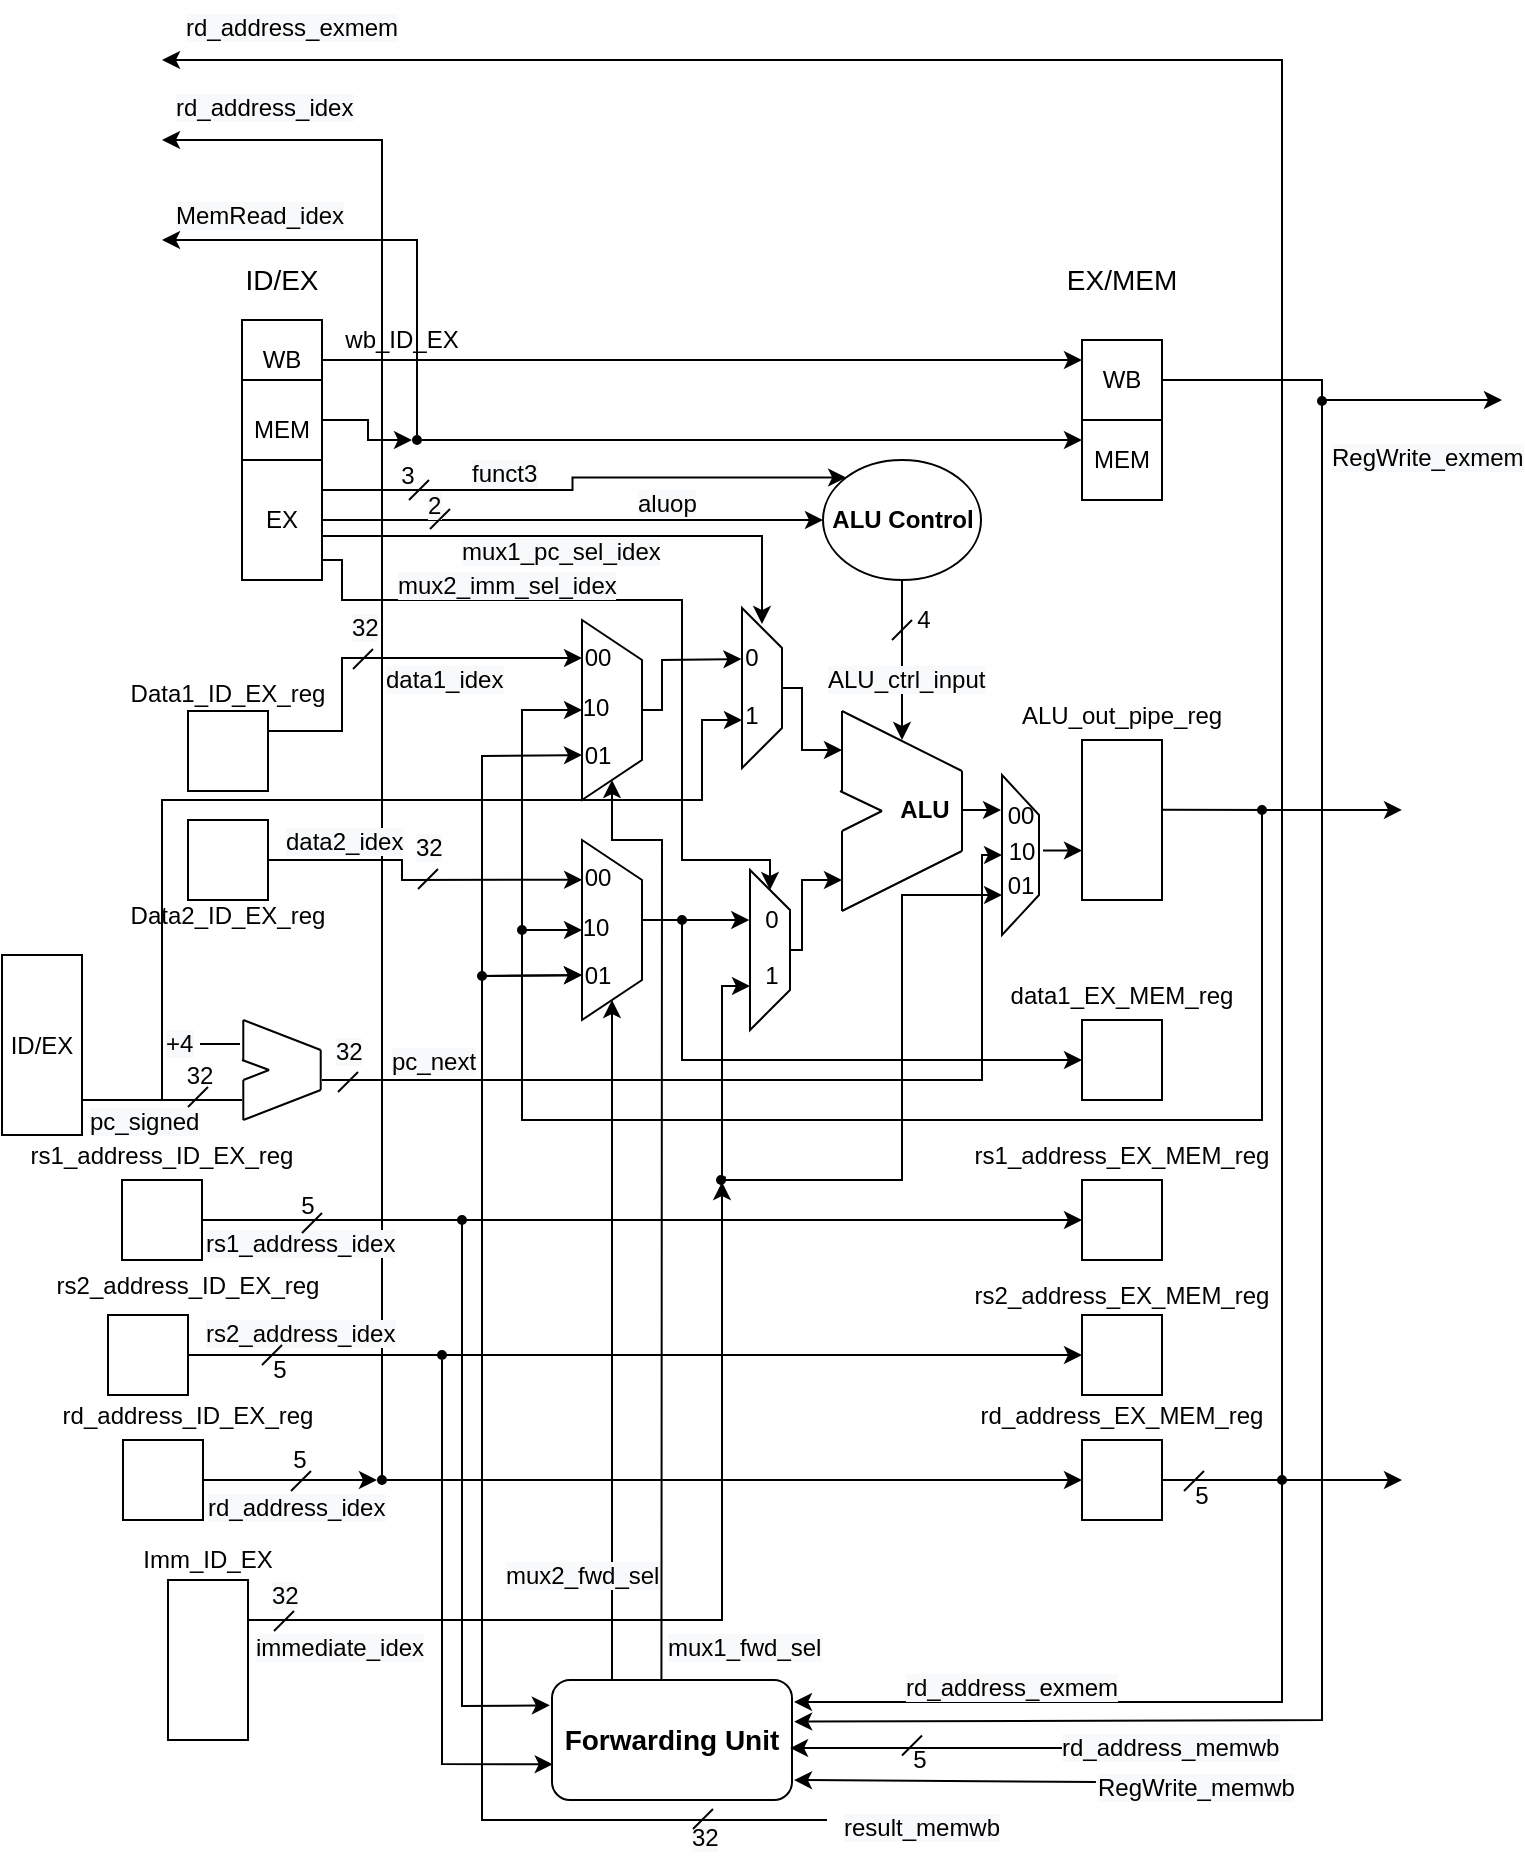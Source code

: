<mxfile version="14.4.2" type="device"><diagram id="hle97oaCMLHNh0WZ-bmJ" name="Page-1"><mxGraphModel dx="868" dy="450" grid="1" gridSize="10" guides="1" tooltips="1" connect="1" arrows="1" fold="1" page="1" pageScale="1" pageWidth="827" pageHeight="1169" math="0" shadow="0"><root><mxCell id="0"/><mxCell id="1" parent="0"/><mxCell id="GjFMXu09F9s_h9GhVOGw-6" style="edgeStyle=orthogonalEdgeStyle;rounded=0;orthogonalLoop=1;jettySize=auto;html=1;exitX=1;exitY=0.25;exitDx=0;exitDy=0;entryX=0;entryY=0.75;entryDx=0;entryDy=0;" edge="1" parent="1" source="W2EI8qkV9uwipQr82Omg-199" target="W2EI8qkV9uwipQr82Omg-107"><mxGeometry relative="1" as="geometry"><mxPoint x="1020" y="580" as="targetPoint"/><Array as="points"><mxPoint x="1000" y="583"/></Array></mxGeometry></mxCell><mxCell id="W2EI8qkV9uwipQr82Omg-27" value="" style="rounded=0;whiteSpace=wrap;html=1;" parent="1" vertex="1"><mxGeometry x="723" y="880" width="40" height="80" as="geometry"/></mxCell><mxCell id="W2EI8qkV9uwipQr82Omg-28" value="Imm_ID_EX&lt;br&gt;" style="text;html=1;strokeColor=none;fillColor=none;align=center;verticalAlign=middle;whiteSpace=wrap;rounded=0;" parent="1" vertex="1"><mxGeometry x="713" y="860" width="60" height="20" as="geometry"/></mxCell><mxCell id="GjFMXu09F9s_h9GhVOGw-7" style="edgeStyle=orthogonalEdgeStyle;rounded=0;orthogonalLoop=1;jettySize=auto;html=1;exitX=1;exitY=0.25;exitDx=0;exitDy=0;" edge="1" parent="1" source="W2EI8qkV9uwipQr82Omg-42"><mxGeometry relative="1" as="geometry"><mxPoint x="930" y="419" as="targetPoint"/><Array as="points"><mxPoint x="810" y="456"/><mxPoint x="810" y="419"/></Array></mxGeometry></mxCell><mxCell id="W2EI8qkV9uwipQr82Omg-42" value="" style="rounded=0;whiteSpace=wrap;html=1;" parent="1" vertex="1"><mxGeometry x="733" y="445.5" width="40" height="40" as="geometry"/></mxCell><mxCell id="W2EI8qkV9uwipQr82Omg-43" value="" style="rounded=0;whiteSpace=wrap;html=1;" parent="1" vertex="1"><mxGeometry x="733" y="500" width="40" height="40" as="geometry"/></mxCell><mxCell id="W2EI8qkV9uwipQr82Omg-44" value="Data1_ID_EX_reg" style="text;html=1;strokeColor=none;fillColor=none;align=center;verticalAlign=middle;whiteSpace=wrap;rounded=0;" parent="1" vertex="1"><mxGeometry x="733" y="427" width="40" height="20" as="geometry"/></mxCell><mxCell id="W2EI8qkV9uwipQr82Omg-45" value="Data2_ID_EX_reg&lt;br&gt;" style="text;html=1;strokeColor=none;fillColor=none;align=center;verticalAlign=middle;whiteSpace=wrap;rounded=0;" parent="1" vertex="1"><mxGeometry x="733" y="537.5" width="40" height="20" as="geometry"/></mxCell><mxCell id="W2EI8qkV9uwipQr82Omg-52" style="edgeStyle=orthogonalEdgeStyle;rounded=0;orthogonalLoop=1;jettySize=auto;html=1;" parent="1" source="W2EI8qkV9uwipQr82Omg-53" edge="1"><mxGeometry relative="1" as="geometry"><mxPoint x="1090" y="460" as="targetPoint"/></mxGeometry></mxCell><mxCell id="W2EI8qkV9uwipQr82Omg-53" value="&lt;b&gt;ALU Control&lt;/b&gt;" style="ellipse;whiteSpace=wrap;html=1;" parent="1" vertex="1"><mxGeometry x="1050.5" y="320" width="79" height="60" as="geometry"/></mxCell><mxCell id="W2EI8qkV9uwipQr82Omg-54" value="" style="rounded=0;whiteSpace=wrap;html=1;" parent="1" vertex="1"><mxGeometry x="1180" y="460" width="40" height="80" as="geometry"/></mxCell><mxCell id="W2EI8qkV9uwipQr82Omg-55" value="ALU_out_pipe_reg&lt;br&gt;" style="text;html=1;strokeColor=none;fillColor=none;align=center;verticalAlign=middle;whiteSpace=wrap;rounded=0;" parent="1" vertex="1"><mxGeometry x="1180" y="437.5" width="40" height="20" as="geometry"/></mxCell><mxCell id="W2EI8qkV9uwipQr82Omg-57" value="&lt;font style=&quot;font-size: 14px&quot;&gt;ID/EX&lt;/font&gt;" style="text;html=1;strokeColor=none;fillColor=none;align=center;verticalAlign=middle;whiteSpace=wrap;rounded=0;dashed=1;" parent="1" vertex="1"><mxGeometry x="760" y="220" width="40" height="20" as="geometry"/></mxCell><mxCell id="W2EI8qkV9uwipQr82Omg-58" value="&lt;font style=&quot;font-size: 14px&quot;&gt;EX/MEM&lt;/font&gt;" style="text;html=1;strokeColor=none;fillColor=none;align=center;verticalAlign=middle;whiteSpace=wrap;rounded=0;dashed=1;" parent="1" vertex="1"><mxGeometry x="1180" y="220" width="40" height="20" as="geometry"/></mxCell><mxCell id="W2EI8qkV9uwipQr82Omg-59" value="" style="endArrow=classic;html=1;exitX=0.965;exitY=0.457;exitDx=0;exitDy=0;exitPerimeter=0;entryX=0;entryY=0.281;entryDx=0;entryDy=0;entryPerimeter=0;" parent="1" edge="1"><mxGeometry width="50" height="50" relative="1" as="geometry"><mxPoint x="1219.53" y="494.92" as="sourcePoint"/><mxPoint x="1340" y="494.96" as="targetPoint"/></mxGeometry></mxCell><mxCell id="W2EI8qkV9uwipQr82Omg-66" value="" style="endArrow=classic;html=1;entryX=0.313;entryY=1.018;entryDx=0;entryDy=0;entryPerimeter=0;" parent="1" target="W2EI8qkV9uwipQr82Omg-104" edge="1"><mxGeometry width="50" height="50" relative="1" as="geometry"><mxPoint x="960" y="550" as="sourcePoint"/><mxPoint x="990" y="550" as="targetPoint"/></mxGeometry></mxCell><mxCell id="W2EI8qkV9uwipQr82Omg-67" value="" style="group" parent="1" vertex="1" connectable="0"><mxGeometry x="1059" y="445.5" width="62" height="100" as="geometry"/></mxCell><mxCell id="W2EI8qkV9uwipQr82Omg-68" value="" style="group" parent="W2EI8qkV9uwipQr82Omg-67" vertex="1" connectable="0"><mxGeometry width="61" height="100" as="geometry"/></mxCell><mxCell id="W2EI8qkV9uwipQr82Omg-69" value="" style="endArrow=none;html=1;" parent="W2EI8qkV9uwipQr82Omg-68" edge="1"><mxGeometry width="50" height="50" relative="1" as="geometry"><mxPoint x="1" y="100" as="sourcePoint"/><mxPoint x="61" y="70" as="targetPoint"/></mxGeometry></mxCell><mxCell id="W2EI8qkV9uwipQr82Omg-70" value="" style="endArrow=none;html=1;" parent="W2EI8qkV9uwipQr82Omg-68" edge="1"><mxGeometry width="50" height="50" relative="1" as="geometry"><mxPoint x="61" y="70" as="sourcePoint"/><mxPoint x="61" y="30" as="targetPoint"/></mxGeometry></mxCell><mxCell id="W2EI8qkV9uwipQr82Omg-71" value="" style="endArrow=none;html=1;" parent="W2EI8qkV9uwipQr82Omg-68" edge="1"><mxGeometry width="50" height="50" relative="1" as="geometry"><mxPoint x="1" as="sourcePoint"/><mxPoint x="61" y="30" as="targetPoint"/></mxGeometry></mxCell><mxCell id="W2EI8qkV9uwipQr82Omg-72" value="" style="endArrow=none;html=1;" parent="W2EI8qkV9uwipQr82Omg-68" edge="1"><mxGeometry width="50" height="50" relative="1" as="geometry"><mxPoint y="40" as="sourcePoint"/><mxPoint x="21" y="50" as="targetPoint"/></mxGeometry></mxCell><mxCell id="W2EI8qkV9uwipQr82Omg-73" value="" style="endArrow=none;html=1;" parent="W2EI8qkV9uwipQr82Omg-68" edge="1"><mxGeometry width="50" height="50" relative="1" as="geometry"><mxPoint x="1" y="60" as="sourcePoint"/><mxPoint x="21" y="50" as="targetPoint"/></mxGeometry></mxCell><mxCell id="W2EI8qkV9uwipQr82Omg-74" value="" style="endArrow=none;html=1;" parent="W2EI8qkV9uwipQr82Omg-68" edge="1"><mxGeometry width="50" height="50" relative="1" as="geometry"><mxPoint x="1" y="40" as="sourcePoint"/><mxPoint x="1" as="targetPoint"/></mxGeometry></mxCell><mxCell id="W2EI8qkV9uwipQr82Omg-75" value="" style="endArrow=none;html=1;" parent="W2EI8qkV9uwipQr82Omg-68" edge="1"><mxGeometry width="50" height="50" relative="1" as="geometry"><mxPoint x="1" y="100" as="sourcePoint"/><mxPoint x="1" y="60" as="targetPoint"/></mxGeometry></mxCell><mxCell id="W2EI8qkV9uwipQr82Omg-76" value="&lt;b&gt;ALU&lt;/b&gt;" style="text;html=1;align=center;verticalAlign=middle;resizable=0;points=[];autosize=1;" parent="W2EI8qkV9uwipQr82Omg-67" vertex="1"><mxGeometry x="22" y="39" width="40" height="20" as="geometry"/></mxCell><mxCell id="W2EI8qkV9uwipQr82Omg-189" value="" style="endArrow=classic;html=1;" parent="W2EI8qkV9uwipQr82Omg-67" edge="1"><mxGeometry width="50" height="50" relative="1" as="geometry"><mxPoint x="61" y="49.5" as="sourcePoint"/><mxPoint x="80.5" y="49.5" as="targetPoint"/></mxGeometry></mxCell><mxCell id="W2EI8qkV9uwipQr82Omg-77" value="WB" style="rounded=0;whiteSpace=wrap;html=1;" parent="1" vertex="1"><mxGeometry x="760" y="250" width="40" height="40" as="geometry"/></mxCell><mxCell id="GjFMXu09F9s_h9GhVOGw-82" style="edgeStyle=orthogonalEdgeStyle;rounded=0;orthogonalLoop=1;jettySize=auto;html=1;exitX=1;exitY=0.5;exitDx=0;exitDy=0;" edge="1" parent="1" source="W2EI8qkV9uwipQr82Omg-78"><mxGeometry relative="1" as="geometry"><mxPoint x="1390" y="290" as="targetPoint"/><Array as="points"><mxPoint x="1300" y="280"/><mxPoint x="1300" y="290"/><mxPoint x="1390" y="290"/></Array></mxGeometry></mxCell><mxCell id="W2EI8qkV9uwipQr82Omg-78" value="WB" style="rounded=0;whiteSpace=wrap;html=1;" parent="1" vertex="1"><mxGeometry x="1180" y="260" width="40" height="40" as="geometry"/></mxCell><mxCell id="W2EI8qkV9uwipQr82Omg-79" value="MEM" style="rounded=0;whiteSpace=wrap;html=1;" parent="1" vertex="1"><mxGeometry x="1180" y="300" width="40" height="40" as="geometry"/></mxCell><mxCell id="W2EI8qkV9uwipQr82Omg-206" style="edgeStyle=orthogonalEdgeStyle;rounded=0;orthogonalLoop=1;jettySize=auto;html=1;exitX=1;exitY=0.5;exitDx=0;exitDy=0;" parent="1" source="W2EI8qkV9uwipQr82Omg-208" target="W2EI8qkV9uwipQr82Omg-79" edge="1"><mxGeometry relative="1" as="geometry"><Array as="points"><mxPoint x="1040" y="310"/><mxPoint x="1040" y="310"/></Array></mxGeometry></mxCell><mxCell id="W2EI8qkV9uwipQr82Omg-80" value="MEM" style="rounded=0;whiteSpace=wrap;html=1;" parent="1" vertex="1"><mxGeometry x="760" y="280" width="40" height="50" as="geometry"/></mxCell><mxCell id="GjFMXu09F9s_h9GhVOGw-5" style="edgeStyle=orthogonalEdgeStyle;rounded=0;orthogonalLoop=1;jettySize=auto;html=1;exitX=1;exitY=0.75;exitDx=0;exitDy=0;entryX=0;entryY=0.5;entryDx=0;entryDy=0;" edge="1" parent="1" source="W2EI8qkV9uwipQr82Omg-81" target="W2EI8qkV9uwipQr82Omg-104"><mxGeometry relative="1" as="geometry"><Array as="points"><mxPoint x="800" y="370"/><mxPoint x="810" y="370"/><mxPoint x="810" y="390"/><mxPoint x="980" y="390"/><mxPoint x="980" y="520"/><mxPoint x="1024" y="520"/></Array></mxGeometry></mxCell><mxCell id="GjFMXu09F9s_h9GhVOGw-111" style="edgeStyle=orthogonalEdgeStyle;rounded=0;orthogonalLoop=1;jettySize=auto;html=1;exitX=1;exitY=0.75;exitDx=0;exitDy=0;entryX=0;entryY=0.5;entryDx=0;entryDy=0;" edge="1" parent="1"><mxGeometry relative="1" as="geometry"><mxPoint x="800" y="363" as="sourcePoint"/><mxPoint x="1020" y="402" as="targetPoint"/><Array as="points"><mxPoint x="800" y="358"/><mxPoint x="1020" y="358"/></Array></mxGeometry></mxCell><mxCell id="GjFMXu09F9s_h9GhVOGw-112" style="edgeStyle=orthogonalEdgeStyle;rounded=0;orthogonalLoop=1;jettySize=auto;html=1;exitX=1;exitY=0.5;exitDx=0;exitDy=0;entryX=0;entryY=0.5;entryDx=0;entryDy=0;" edge="1" parent="1" source="W2EI8qkV9uwipQr82Omg-81" target="W2EI8qkV9uwipQr82Omg-53"><mxGeometry relative="1" as="geometry"/></mxCell><mxCell id="GjFMXu09F9s_h9GhVOGw-113" style="edgeStyle=orthogonalEdgeStyle;rounded=0;orthogonalLoop=1;jettySize=auto;html=1;exitX=1;exitY=0.25;exitDx=0;exitDy=0;entryX=0;entryY=0;entryDx=0;entryDy=0;" edge="1" parent="1" source="W2EI8qkV9uwipQr82Omg-81" target="W2EI8qkV9uwipQr82Omg-53"><mxGeometry relative="1" as="geometry"/></mxCell><mxCell id="W2EI8qkV9uwipQr82Omg-81" value="EX" style="rounded=0;whiteSpace=wrap;html=1;" parent="1" vertex="1"><mxGeometry x="760" y="320" width="40" height="60" as="geometry"/></mxCell><mxCell id="W2EI8qkV9uwipQr82Omg-82" value="wb_ID_EX" style="text;html=1;strokeColor=none;fillColor=none;align=center;verticalAlign=middle;whiteSpace=wrap;rounded=0;" parent="1" vertex="1"><mxGeometry x="820" y="250" width="40" height="20" as="geometry"/></mxCell><mxCell id="W2EI8qkV9uwipQr82Omg-83" value="" style="endArrow=classic;html=1;exitX=1;exitY=0.5;exitDx=0;exitDy=0;entryX=0;entryY=0.25;entryDx=0;entryDy=0;" parent="1" source="W2EI8qkV9uwipQr82Omg-77" target="W2EI8qkV9uwipQr82Omg-78" edge="1"><mxGeometry width="50" height="50" relative="1" as="geometry"><mxPoint x="950" y="340" as="sourcePoint"/><mxPoint x="1000" y="270.0" as="targetPoint"/><Array as="points"><mxPoint x="940" y="270"/></Array></mxGeometry></mxCell><mxCell id="W2EI8qkV9uwipQr82Omg-86" value="" style="rounded=0;whiteSpace=wrap;html=1;" parent="1" vertex="1"><mxGeometry x="733" y="500" width="40" height="40" as="geometry"/></mxCell><mxCell id="W2EI8qkV9uwipQr82Omg-87" value="" style="rounded=0;whiteSpace=wrap;html=1;" parent="1" vertex="1"><mxGeometry x="700" y="680" width="40" height="40" as="geometry"/></mxCell><mxCell id="W2EI8qkV9uwipQr82Omg-88" value="" style="rounded=0;whiteSpace=wrap;html=1;" parent="1" vertex="1"><mxGeometry x="693" y="747.5" width="40" height="40" as="geometry"/></mxCell><mxCell id="W2EI8qkV9uwipQr82Omg-89" value="" style="endArrow=classic;html=1;exitX=1;exitY=0.5;exitDx=0;exitDy=0;" parent="1" source="W2EI8qkV9uwipQr82Omg-87" edge="1"><mxGeometry width="50" height="50" relative="1" as="geometry"><mxPoint x="970" y="750" as="sourcePoint"/><mxPoint x="1180" y="700" as="targetPoint"/></mxGeometry></mxCell><mxCell id="W2EI8qkV9uwipQr82Omg-90" value="" style="endArrow=classic;html=1;exitX=1;exitY=0.5;exitDx=0;exitDy=0;entryX=0;entryY=0.5;entryDx=0;entryDy=0;" parent="1" source="W2EI8qkV9uwipQr82Omg-88" edge="1" target="W2EI8qkV9uwipQr82Omg-140"><mxGeometry width="50" height="50" relative="1" as="geometry"><mxPoint x="890" y="790" as="sourcePoint"/><mxPoint x="1180" y="750" as="targetPoint"/></mxGeometry></mxCell><mxCell id="W2EI8qkV9uwipQr82Omg-91" value="rs1_address_ID_EX_reg" style="text;html=1;strokeColor=none;fillColor=none;align=center;verticalAlign=middle;whiteSpace=wrap;rounded=0;" parent="1" vertex="1"><mxGeometry x="700" y="657.5" width="40" height="20" as="geometry"/></mxCell><mxCell id="W2EI8qkV9uwipQr82Omg-92" value="rs2_address_ID_EX_reg" style="text;html=1;strokeColor=none;fillColor=none;align=center;verticalAlign=middle;whiteSpace=wrap;rounded=0;" parent="1" vertex="1"><mxGeometry x="713" y="722.5" width="40" height="20" as="geometry"/></mxCell><mxCell id="W2EI8qkV9uwipQr82Omg-101" value="" style="endArrow=classic;html=1;rounded=0;" parent="1" edge="1"><mxGeometry width="50" height="50" relative="1" as="geometry"><mxPoint x="980" y="550" as="sourcePoint"/><mxPoint x="1180" y="620" as="targetPoint"/><Array as="points"><mxPoint x="980" y="620"/></Array></mxGeometry></mxCell><mxCell id="W2EI8qkV9uwipQr82Omg-102" value="" style="verticalLabelPosition=bottom;shadow=0;dashed=0;align=center;html=1;verticalAlign=top;shape=mxgraph.electrical.logic_gates.inverting_contact;fillColor=#000000;" parent="1" vertex="1"><mxGeometry x="977.5" y="547.5" width="5" height="5" as="geometry"/></mxCell><mxCell id="W2EI8qkV9uwipQr82Omg-104" value="" style="shape=trapezoid;perimeter=trapezoidPerimeter;whiteSpace=wrap;html=1;fixedSize=1;fillColor=#FFFFFF;direction=south;" parent="1" vertex="1"><mxGeometry x="1014" y="525" width="20" height="80" as="geometry"/></mxCell><mxCell id="W2EI8qkV9uwipQr82Omg-105" value="" style="endArrow=classic;html=1;exitX=0.5;exitY=0;exitDx=0;exitDy=0;rounded=0;" parent="1" source="W2EI8qkV9uwipQr82Omg-104" edge="1"><mxGeometry width="50" height="50" relative="1" as="geometry"><mxPoint x="1000" y="615" as="sourcePoint"/><mxPoint x="1060" y="530" as="targetPoint"/><Array as="points"><mxPoint x="1040" y="565"/><mxPoint x="1040" y="530"/></Array></mxGeometry></mxCell><mxCell id="W2EI8qkV9uwipQr82Omg-106" value="0" style="text;html=1;strokeColor=none;fillColor=none;align=center;verticalAlign=middle;whiteSpace=wrap;rounded=0;" parent="1" vertex="1"><mxGeometry x="1005" y="540" width="40" height="20" as="geometry"/></mxCell><mxCell id="W2EI8qkV9uwipQr82Omg-107" value="1" style="text;html=1;strokeColor=none;fillColor=none;align=center;verticalAlign=middle;whiteSpace=wrap;rounded=0;" parent="1" vertex="1"><mxGeometry x="1014" y="568" width="22" height="20" as="geometry"/></mxCell><mxCell id="W2EI8qkV9uwipQr82Omg-108" value="" style="endArrow=none;html=1;" parent="1" edge="1"><mxGeometry width="50" height="50" relative="1" as="geometry"><mxPoint x="1085" y="410" as="sourcePoint"/><mxPoint x="1095" y="400" as="targetPoint"/></mxGeometry></mxCell><mxCell id="W2EI8qkV9uwipQr82Omg-109" value="4" style="text;html=1;strokeColor=none;fillColor=none;align=center;verticalAlign=middle;whiteSpace=wrap;rounded=0;" parent="1" vertex="1"><mxGeometry x="1081" y="390" width="40" height="20" as="geometry"/></mxCell><mxCell id="W2EI8qkV9uwipQr82Omg-110" value="" style="shape=trapezoid;perimeter=trapezoidPerimeter;whiteSpace=wrap;html=1;fixedSize=1;fillColor=#FFFFFF;direction=south;" parent="1" vertex="1"><mxGeometry x="1010" y="394" width="20" height="80" as="geometry"/></mxCell><mxCell id="W2EI8qkV9uwipQr82Omg-111" value="" style="endArrow=classic;html=1;exitX=0.5;exitY=0;exitDx=0;exitDy=0;rounded=0;" parent="1" source="W2EI8qkV9uwipQr82Omg-110" edge="1"><mxGeometry width="50" height="50" relative="1" as="geometry"><mxPoint x="1000" y="515" as="sourcePoint"/><mxPoint x="1060" y="465" as="targetPoint"/><Array as="points"><mxPoint x="1040" y="434"/><mxPoint x="1040" y="465"/></Array></mxGeometry></mxCell><mxCell id="W2EI8qkV9uwipQr82Omg-112" value="0" style="text;html=1;strokeColor=none;fillColor=none;align=center;verticalAlign=middle;whiteSpace=wrap;rounded=0;" parent="1" vertex="1"><mxGeometry x="995" y="409" width="40" height="20" as="geometry"/></mxCell><mxCell id="W2EI8qkV9uwipQr82Omg-113" value="1" style="text;html=1;strokeColor=none;fillColor=none;align=center;verticalAlign=middle;whiteSpace=wrap;rounded=0;" parent="1" vertex="1"><mxGeometry x="995" y="438" width="40" height="20" as="geometry"/></mxCell><mxCell id="W2EI8qkV9uwipQr82Omg-114" value="" style="endArrow=classic;html=1;entryX=1;entryY=0.5;entryDx=0;entryDy=0;exitX=0.25;exitY=0;exitDx=0;exitDy=0;" parent="1" source="W2EI8qkV9uwipQr82Omg-115" target="W2EI8qkV9uwipQr82Omg-117" edge="1"><mxGeometry width="50" height="50" relative="1" as="geometry"><mxPoint x="945" y="850" as="sourcePoint"/><mxPoint x="944.66" y="593.97" as="targetPoint"/></mxGeometry></mxCell><mxCell id="W2EI8qkV9uwipQr82Omg-115" value="&lt;b&gt;&lt;font style=&quot;font-size: 14px&quot;&gt;Forwarding Unit&lt;/font&gt;&lt;/b&gt;" style="rounded=1;whiteSpace=wrap;html=1;" parent="1" vertex="1"><mxGeometry x="915" y="930" width="120" height="60" as="geometry"/></mxCell><mxCell id="W2EI8qkV9uwipQr82Omg-116" value="" style="endArrow=classic;html=1;entryX=1;entryY=0.5;entryDx=0;entryDy=0;rounded=0;exitX=0.456;exitY=-0.003;exitDx=0;exitDy=0;exitPerimeter=0;" parent="1" source="W2EI8qkV9uwipQr82Omg-115" target="W2EI8qkV9uwipQr82Omg-123" edge="1"><mxGeometry width="50" height="50" relative="1" as="geometry"><mxPoint x="970" y="780" as="sourcePoint"/><mxPoint x="1070" y="750" as="targetPoint"/><Array as="points"><mxPoint x="970" y="510"/><mxPoint x="945" y="510"/></Array></mxGeometry></mxCell><mxCell id="W2EI8qkV9uwipQr82Omg-117" value="" style="shape=trapezoid;perimeter=trapezoidPerimeter;whiteSpace=wrap;html=1;fixedSize=1;fillColor=#FFFFFF;direction=south;" parent="1" vertex="1"><mxGeometry x="930" y="510" width="30" height="90" as="geometry"/></mxCell><mxCell id="W2EI8qkV9uwipQr82Omg-118" value="00" style="text;html=1;strokeColor=none;fillColor=none;align=center;verticalAlign=middle;whiteSpace=wrap;rounded=0;" parent="1" vertex="1"><mxGeometry x="918" y="519" width="40" height="20" as="geometry"/></mxCell><mxCell id="W2EI8qkV9uwipQr82Omg-119" value="01" style="text;html=1;strokeColor=none;fillColor=none;align=center;verticalAlign=middle;whiteSpace=wrap;rounded=0;" parent="1" vertex="1"><mxGeometry x="918" y="568" width="40" height="20" as="geometry"/></mxCell><mxCell id="W2EI8qkV9uwipQr82Omg-120" value="10&lt;br&gt;" style="text;html=1;strokeColor=none;fillColor=none;align=center;verticalAlign=middle;whiteSpace=wrap;rounded=0;" parent="1" vertex="1"><mxGeometry x="917" y="544" width="40" height="20" as="geometry"/></mxCell><mxCell id="W2EI8qkV9uwipQr82Omg-122" value="" style="group" parent="1" vertex="1" connectable="0"><mxGeometry x="917" y="400" width="43" height="90" as="geometry"/></mxCell><mxCell id="W2EI8qkV9uwipQr82Omg-123" value="" style="shape=trapezoid;perimeter=trapezoidPerimeter;whiteSpace=wrap;html=1;fixedSize=1;fillColor=#FFFFFF;direction=south;" parent="W2EI8qkV9uwipQr82Omg-122" vertex="1"><mxGeometry x="13" width="30" height="90" as="geometry"/></mxCell><mxCell id="W2EI8qkV9uwipQr82Omg-124" value="00" style="text;html=1;strokeColor=none;fillColor=none;align=center;verticalAlign=middle;whiteSpace=wrap;rounded=0;" parent="W2EI8qkV9uwipQr82Omg-122" vertex="1"><mxGeometry x="1" y="9" width="40" height="20" as="geometry"/></mxCell><mxCell id="W2EI8qkV9uwipQr82Omg-125" value="01" style="text;html=1;strokeColor=none;fillColor=none;align=center;verticalAlign=middle;whiteSpace=wrap;rounded=0;" parent="W2EI8qkV9uwipQr82Omg-122" vertex="1"><mxGeometry x="1" y="58" width="40" height="20" as="geometry"/></mxCell><mxCell id="W2EI8qkV9uwipQr82Omg-126" value="10&lt;br&gt;" style="text;html=1;strokeColor=none;fillColor=none;align=center;verticalAlign=middle;whiteSpace=wrap;rounded=0;" parent="W2EI8qkV9uwipQr82Omg-122" vertex="1"><mxGeometry y="34" width="40" height="20" as="geometry"/></mxCell><mxCell id="W2EI8qkV9uwipQr82Omg-127" value="" style="endArrow=classic;html=1;exitX=0.5;exitY=0;exitDx=0;exitDy=0;entryX=0.319;entryY=1.015;entryDx=0;entryDy=0;entryPerimeter=0;rounded=0;" parent="1" source="W2EI8qkV9uwipQr82Omg-123" target="W2EI8qkV9uwipQr82Omg-110" edge="1"><mxGeometry width="50" height="50" relative="1" as="geometry"><mxPoint x="980" y="460" as="sourcePoint"/><mxPoint x="1030" y="410" as="targetPoint"/><Array as="points"><mxPoint x="970" y="445"/><mxPoint x="970" y="420"/></Array></mxGeometry></mxCell><mxCell id="W2EI8qkV9uwipQr82Omg-128" value="" style="endArrow=classic;html=1;entryX=0.221;entryY=0.998;entryDx=0;entryDy=0;entryPerimeter=0;exitX=1;exitY=0.5;exitDx=0;exitDy=0;rounded=0;" parent="1" source="W2EI8qkV9uwipQr82Omg-86" target="W2EI8qkV9uwipQr82Omg-117" edge="1"><mxGeometry width="50" height="50" relative="1" as="geometry"><mxPoint x="830" y="600" as="sourcePoint"/><mxPoint x="880" y="550" as="targetPoint"/><Array as="points"><mxPoint x="820" y="520"/><mxPoint x="840" y="520"/><mxPoint x="840" y="530"/></Array></mxGeometry></mxCell><mxCell id="W2EI8qkV9uwipQr82Omg-129" value="" style="endArrow=classic;html=1;entryX=0.5;entryY=1;entryDx=0;entryDy=0;rounded=0;" parent="1" target="W2EI8qkV9uwipQr82Omg-123" edge="1"><mxGeometry width="50" height="50" relative="1" as="geometry"><mxPoint x="1270" y="495" as="sourcePoint"/><mxPoint x="900" y="440" as="targetPoint"/><Array as="points"><mxPoint x="1270" y="650"/><mxPoint x="900" y="650"/><mxPoint x="900" y="445"/></Array></mxGeometry></mxCell><mxCell id="W2EI8qkV9uwipQr82Omg-130" value="" style="endArrow=classic;html=1;entryX=0.5;entryY=1;entryDx=0;entryDy=0;" parent="1" target="W2EI8qkV9uwipQr82Omg-117" edge="1"><mxGeometry width="50" height="50" relative="1" as="geometry"><mxPoint x="900" y="555" as="sourcePoint"/><mxPoint x="910" y="550" as="targetPoint"/></mxGeometry></mxCell><mxCell id="W2EI8qkV9uwipQr82Omg-133" value="" style="verticalLabelPosition=bottom;shadow=0;dashed=0;align=center;html=1;verticalAlign=top;shape=mxgraph.electrical.logic_gates.inverting_contact;fillColor=#000000;" parent="1" vertex="1"><mxGeometry x="897.5" y="552.5" width="5" height="5" as="geometry"/></mxCell><mxCell id="W2EI8qkV9uwipQr82Omg-134" value="" style="endArrow=classic;html=1;entryX=0.75;entryY=1;entryDx=0;entryDy=0;" parent="1" target="W2EI8qkV9uwipQr82Omg-117" edge="1"><mxGeometry width="50" height="50" relative="1" as="geometry"><mxPoint x="880" y="578" as="sourcePoint"/><mxPoint x="880" y="610" as="targetPoint"/></mxGeometry></mxCell><mxCell id="W2EI8qkV9uwipQr82Omg-135" value="" style="verticalLabelPosition=bottom;shadow=0;dashed=0;align=center;html=1;verticalAlign=top;shape=mxgraph.electrical.logic_gates.inverting_contact;fillColor=#000000;" parent="1" vertex="1"><mxGeometry x="877.5" y="575.5" width="5" height="5" as="geometry"/></mxCell><mxCell id="W2EI8qkV9uwipQr82Omg-137" value="" style="endArrow=classic;html=1;entryX=-0.009;entryY=0.211;entryDx=0;entryDy=0;entryPerimeter=0;rounded=0;" parent="1" target="W2EI8qkV9uwipQr82Omg-115" edge="1"><mxGeometry width="50" height="50" relative="1" as="geometry"><mxPoint x="870" y="700" as="sourcePoint"/><mxPoint x="870" y="800" as="targetPoint"/><Array as="points"><mxPoint x="870" y="800"/><mxPoint x="870" y="943"/></Array></mxGeometry></mxCell><mxCell id="W2EI8qkV9uwipQr82Omg-138" value="" style="endArrow=classic;html=1;entryX=0.003;entryY=0.703;entryDx=0;entryDy=0;entryPerimeter=0;rounded=0;" parent="1" target="W2EI8qkV9uwipQr82Omg-115" edge="1" source="W2EI8qkV9uwipQr82Omg-157"><mxGeometry width="50" height="50" relative="1" as="geometry"><mxPoint x="860" y="750" as="sourcePoint"/><mxPoint x="870" y="820" as="targetPoint"/><Array as="points"><mxPoint x="860" y="830"/><mxPoint x="860" y="972"/></Array></mxGeometry></mxCell><mxCell id="W2EI8qkV9uwipQr82Omg-139" value="" style="rounded=0;whiteSpace=wrap;html=1;" parent="1" vertex="1"><mxGeometry x="1180" y="680" width="40" height="40" as="geometry"/></mxCell><mxCell id="W2EI8qkV9uwipQr82Omg-140" value="" style="rounded=0;whiteSpace=wrap;html=1;" parent="1" vertex="1"><mxGeometry x="1180" y="747.5" width="40" height="40" as="geometry"/></mxCell><mxCell id="W2EI8qkV9uwipQr82Omg-141" value="rs1_address_EX_MEM_reg" style="text;html=1;strokeColor=none;fillColor=none;align=center;verticalAlign=middle;whiteSpace=wrap;rounded=0;" parent="1" vertex="1"><mxGeometry x="1180" y="657.5" width="40" height="20" as="geometry"/></mxCell><mxCell id="W2EI8qkV9uwipQr82Omg-142" value="rs2_address_EX_MEM_reg" style="text;html=1;strokeColor=none;fillColor=none;align=center;verticalAlign=middle;whiteSpace=wrap;rounded=0;" parent="1" vertex="1"><mxGeometry x="1180" y="727.5" width="40" height="20" as="geometry"/></mxCell><mxCell id="W2EI8qkV9uwipQr82Omg-143" value="" style="rounded=0;whiteSpace=wrap;html=1;" parent="1" vertex="1"><mxGeometry x="700.5" y="810" width="40" height="40" as="geometry"/></mxCell><mxCell id="W2EI8qkV9uwipQr82Omg-146" value="rd_address_ID_EX_reg" style="text;html=1;strokeColor=none;fillColor=none;align=center;verticalAlign=middle;whiteSpace=wrap;rounded=0;" parent="1" vertex="1"><mxGeometry x="713" y="787.5" width="40" height="20" as="geometry"/></mxCell><mxCell id="W2EI8qkV9uwipQr82Omg-147" value="" style="endArrow=classic;html=1;exitX=1;exitY=0.5;exitDx=0;exitDy=0;" parent="1" source="W2EI8qkV9uwipQr82Omg-179" edge="1"><mxGeometry width="50" height="50" relative="1" as="geometry"><mxPoint x="1180" y="900" as="sourcePoint"/><mxPoint x="1180" y="830" as="targetPoint"/></mxGeometry></mxCell><mxCell id="W2EI8qkV9uwipQr82Omg-148" value="" style="rounded=0;whiteSpace=wrap;html=1;" parent="1" vertex="1"><mxGeometry x="1180" y="810" width="40" height="40" as="geometry"/></mxCell><mxCell id="W2EI8qkV9uwipQr82Omg-149" value="rd_address_EX_MEM_reg" style="text;html=1;strokeColor=none;fillColor=none;align=center;verticalAlign=middle;whiteSpace=wrap;rounded=0;" parent="1" vertex="1"><mxGeometry x="1180" y="787.5" width="40" height="20" as="geometry"/></mxCell><mxCell id="W2EI8qkV9uwipQr82Omg-150" value="" style="endArrow=classic;html=1;rounded=0;" parent="1" edge="1"><mxGeometry width="50" height="50" relative="1" as="geometry"><mxPoint x="1280" y="830" as="sourcePoint"/><mxPoint x="1036" y="941" as="targetPoint"/><Array as="points"><mxPoint x="1280" y="941"/></Array></mxGeometry></mxCell><mxCell id="W2EI8qkV9uwipQr82Omg-151" style="edgeStyle=orthogonalEdgeStyle;rounded=0;orthogonalLoop=1;jettySize=auto;html=1;" parent="1" source="W2EI8qkV9uwipQr82Omg-152" edge="1"><mxGeometry relative="1" as="geometry"><mxPoint x="720" y="120" as="targetPoint"/><Array as="points"><mxPoint x="1280" y="120"/></Array></mxGeometry></mxCell><mxCell id="W2EI8qkV9uwipQr82Omg-152" value="" style="verticalLabelPosition=bottom;shadow=0;dashed=0;align=center;html=1;verticalAlign=top;shape=mxgraph.electrical.logic_gates.inverting_contact;fillColor=#000000;" parent="1" vertex="1"><mxGeometry x="1277.5" y="827.5" width="5" height="5" as="geometry"/></mxCell><mxCell id="W2EI8qkV9uwipQr82Omg-153" value="" style="rounded=0;whiteSpace=wrap;html=1;" parent="1" vertex="1"><mxGeometry x="1180" y="600" width="40" height="40" as="geometry"/></mxCell><mxCell id="W2EI8qkV9uwipQr82Omg-154" value="data1_EX_MEM_reg&lt;br&gt;" style="text;html=1;strokeColor=none;fillColor=none;align=center;verticalAlign=middle;whiteSpace=wrap;rounded=0;" parent="1" vertex="1"><mxGeometry x="1180" y="577.5" width="40" height="20" as="geometry"/></mxCell><mxCell id="W2EI8qkV9uwipQr82Omg-155" value="" style="verticalLabelPosition=bottom;shadow=0;dashed=0;align=center;html=1;verticalAlign=top;shape=mxgraph.electrical.logic_gates.inverting_contact;fillColor=#000000;" parent="1" vertex="1"><mxGeometry x="1267.5" y="492.5" width="5" height="5" as="geometry"/></mxCell><mxCell id="W2EI8qkV9uwipQr82Omg-156" value="" style="verticalLabelPosition=bottom;shadow=0;dashed=0;align=center;html=1;verticalAlign=top;shape=mxgraph.electrical.logic_gates.inverting_contact;fillColor=#000000;" parent="1" vertex="1"><mxGeometry x="867.5" y="697.5" width="5" height="5" as="geometry"/></mxCell><mxCell id="W2EI8qkV9uwipQr82Omg-173" value="" style="endArrow=classic;html=1;entryX=1.009;entryY=0.347;entryDx=0;entryDy=0;entryPerimeter=0;rounded=0;" parent="1" target="W2EI8qkV9uwipQr82Omg-115" edge="1"><mxGeometry width="50" height="50" relative="1" as="geometry"><mxPoint x="1300" y="291" as="sourcePoint"/><mxPoint x="1240" y="960" as="targetPoint"/><Array as="points"><mxPoint x="1300" y="950"/></Array></mxGeometry></mxCell><mxCell id="W2EI8qkV9uwipQr82Omg-174" value="" style="verticalLabelPosition=bottom;shadow=0;dashed=0;align=center;html=1;verticalAlign=top;shape=mxgraph.electrical.logic_gates.inverting_contact;fillColor=#000000;" parent="1" vertex="1"><mxGeometry x="1297.5" y="288" width="5" height="5" as="geometry"/></mxCell><mxCell id="W2EI8qkV9uwipQr82Omg-178" value="" style="endArrow=classic;html=1;rounded=0;" parent="1" edge="1"><mxGeometry width="50" height="50" relative="1" as="geometry"><mxPoint x="830" y="830" as="sourcePoint"/><mxPoint x="720" y="160" as="targetPoint"/><Array as="points"><mxPoint x="830" y="160"/></Array></mxGeometry></mxCell><mxCell id="W2EI8qkV9uwipQr82Omg-181" value="" style="endArrow=classic;html=1;entryX=0.75;entryY=1;entryDx=0;entryDy=0;rounded=0;exitX=0.25;exitY=0;exitDx=0;exitDy=0;exitPerimeter=0;" parent="1" edge="1"><mxGeometry width="50" height="50" relative="1" as="geometry"><mxPoint x="1052.5" y="1000" as="sourcePoint"/><mxPoint x="930" y="467.5" as="targetPoint"/><Array as="points"><mxPoint x="880" y="1000"/><mxPoint x="880" y="468"/></Array></mxGeometry></mxCell><mxCell id="W2EI8qkV9uwipQr82Omg-182" value="" style="endArrow=classic;html=1;entryX=0.75;entryY=1;entryDx=0;entryDy=0;" parent="1" edge="1"><mxGeometry width="50" height="50" relative="1" as="geometry"><mxPoint x="880" y="578" as="sourcePoint"/><mxPoint x="930" y="577.5" as="targetPoint"/></mxGeometry></mxCell><mxCell id="GjFMXu09F9s_h9GhVOGw-34" style="edgeStyle=orthogonalEdgeStyle;rounded=0;orthogonalLoop=1;jettySize=auto;html=1;exitX=0.5;exitY=1;exitDx=0;exitDy=0;entryX=0.5;entryY=1;entryDx=0;entryDy=0;" edge="1" parent="1" target="W2EI8qkV9uwipQr82Omg-183"><mxGeometry relative="1" as="geometry"><mxPoint x="800" y="630" as="sourcePoint"/><Array as="points"><mxPoint x="1130" y="630"/><mxPoint x="1130" y="518"/></Array></mxGeometry></mxCell><mxCell id="W2EI8qkV9uwipQr82Omg-183" value="" style="shape=trapezoid;perimeter=trapezoidPerimeter;whiteSpace=wrap;html=1;fixedSize=1;fillColor=#FFFFFF;direction=south;" parent="1" vertex="1"><mxGeometry x="1140" y="477.5" width="18.5" height="80" as="geometry"/></mxCell><mxCell id="W2EI8qkV9uwipQr82Omg-184" value="00" style="text;html=1;strokeColor=none;fillColor=none;align=center;verticalAlign=middle;whiteSpace=wrap;rounded=0;" parent="1" vertex="1"><mxGeometry x="1140" y="487.5" width="19" height="20" as="geometry"/></mxCell><mxCell id="W2EI8qkV9uwipQr82Omg-185" value="01" style="text;html=1;strokeColor=none;fillColor=none;align=center;verticalAlign=middle;whiteSpace=wrap;rounded=0;" parent="1" vertex="1"><mxGeometry x="1144.5" y="517.5" width="9" height="30" as="geometry"/></mxCell><mxCell id="W2EI8qkV9uwipQr82Omg-186" value="10&lt;br&gt;" style="text;html=1;strokeColor=none;fillColor=none;align=center;verticalAlign=middle;whiteSpace=wrap;rounded=0;" parent="1" vertex="1"><mxGeometry x="1144.5" y="504.5" width="10" height="22.5" as="geometry"/></mxCell><mxCell id="W2EI8qkV9uwipQr82Omg-190" value="" style="endArrow=classic;html=1;" parent="1" edge="1"><mxGeometry width="50" height="50" relative="1" as="geometry"><mxPoint x="1160.5" y="515.25" as="sourcePoint"/><mxPoint x="1180" y="515.25" as="targetPoint"/></mxGeometry></mxCell><mxCell id="GjFMXu09F9s_h9GhVOGw-2" style="edgeStyle=orthogonalEdgeStyle;rounded=0;orthogonalLoop=1;jettySize=auto;html=1;exitX=0.25;exitY=0;exitDx=0;exitDy=0;entryX=0.375;entryY=0.6;entryDx=0;entryDy=0;entryPerimeter=0;" edge="1" parent="1" source="W2EI8qkV9uwipQr82Omg-194" target="W2EI8qkV9uwipQr82Omg-113"><mxGeometry relative="1" as="geometry"><Array as="points"><mxPoint x="660" y="640"/><mxPoint x="720" y="640"/><mxPoint x="720" y="490"/><mxPoint x="990" y="490"/><mxPoint x="990" y="450"/></Array></mxGeometry></mxCell><mxCell id="W2EI8qkV9uwipQr82Omg-194" value="ID/EX" style="rounded=0;whiteSpace=wrap;html=1;direction=south;" parent="1" vertex="1"><mxGeometry x="640" y="567.5" width="40" height="90" as="geometry"/></mxCell><mxCell id="W2EI8qkV9uwipQr82Omg-197" value="&lt;span style=&quot;color: rgb(0 , 0 , 0) ; font-family: &amp;#34;helvetica&amp;#34; ; font-size: 12px ; font-style: normal ; font-weight: 400 ; letter-spacing: normal ; text-align: center ; text-indent: 0px ; text-transform: none ; word-spacing: 0px ; background-color: rgb(248 , 249 , 250) ; display: inline ; float: none&quot;&gt;pc_signed&lt;/span&gt;" style="text;whiteSpace=wrap;html=1;" parent="1" vertex="1"><mxGeometry x="682" y="637" width="50" height="30" as="geometry"/></mxCell><mxCell id="W2EI8qkV9uwipQr82Omg-204" style="edgeStyle=orthogonalEdgeStyle;rounded=0;orthogonalLoop=1;jettySize=auto;html=1;exitX=0.9;exitY=0.5;exitDx=0;exitDy=0;exitPerimeter=0;entryX=0.75;entryY=1;entryDx=0;entryDy=0;" parent="1" source="W2EI8qkV9uwipQr82Omg-199" target="W2EI8qkV9uwipQr82Omg-183" edge="1"><mxGeometry relative="1" as="geometry"><Array as="points"><mxPoint x="1090" y="680"/><mxPoint x="1090" y="538"/></Array></mxGeometry></mxCell><mxCell id="W2EI8qkV9uwipQr82Omg-205" value="&lt;span style=&quot;color: rgb(0 , 0 , 0) ; font-family: &amp;#34;helvetica&amp;#34; ; font-style: normal ; font-weight: 400 ; letter-spacing: normal ; text-align: center ; text-indent: 0px ; text-transform: none ; word-spacing: 0px ; background-color: rgb(248 , 249 , 250) ; display: inline ; float: none&quot;&gt;&lt;font style=&quot;font-size: 12px&quot;&gt;ALU_ctrl_input&lt;/font&gt;&lt;/span&gt;" style="text;whiteSpace=wrap;html=1;" parent="1" vertex="1"><mxGeometry x="1050.5" y="416" width="79.5" height="14" as="geometry"/></mxCell><mxCell id="W2EI8qkV9uwipQr82Omg-212" value="" style="edgeStyle=orthogonalEdgeStyle;rounded=0;orthogonalLoop=1;jettySize=auto;html=1;" parent="1" source="W2EI8qkV9uwipQr82Omg-208" edge="1"><mxGeometry relative="1" as="geometry"><mxPoint x="720" y="210" as="targetPoint"/><Array as="points"><mxPoint x="848" y="210"/><mxPoint x="720" y="210"/></Array></mxGeometry></mxCell><mxCell id="W2EI8qkV9uwipQr82Omg-208" value="" style="verticalLabelPosition=bottom;shadow=0;dashed=0;align=center;html=1;verticalAlign=top;shape=mxgraph.electrical.logic_gates.inverting_contact;fillColor=#000000;" parent="1" vertex="1"><mxGeometry x="845" y="307.5" width="5" height="5" as="geometry"/></mxCell><mxCell id="W2EI8qkV9uwipQr82Omg-209" style="edgeStyle=orthogonalEdgeStyle;rounded=0;orthogonalLoop=1;jettySize=auto;html=1;exitX=1;exitY=0.5;exitDx=0;exitDy=0;" parent="1" source="W2EI8qkV9uwipQr82Omg-80" target="W2EI8qkV9uwipQr82Omg-208" edge="1"><mxGeometry relative="1" as="geometry"><mxPoint x="800" y="310" as="sourcePoint"/><mxPoint x="1180" y="310" as="targetPoint"/><Array as="points"><mxPoint x="800" y="300"/><mxPoint x="823" y="300"/><mxPoint x="823" y="310"/></Array></mxGeometry></mxCell><mxCell id="W2EI8qkV9uwipQr82Omg-213" value="" style="endArrow=classic;html=1;exitX=1;exitY=0.5;exitDx=0;exitDy=0;" parent="1" edge="1"><mxGeometry width="50" height="50" relative="1" as="geometry"><mxPoint x="1220" y="830" as="sourcePoint"/><mxPoint x="1340" y="830" as="targetPoint"/></mxGeometry></mxCell><mxCell id="GjFMXu09F9s_h9GhVOGw-19" value="" style="group" vertex="1" connectable="0" parent="1"><mxGeometry x="760" y="600" width="67" height="50" as="geometry"/></mxCell><mxCell id="GjFMXu09F9s_h9GhVOGw-20" value="" style="group" vertex="1" connectable="0" parent="GjFMXu09F9s_h9GhVOGw-19"><mxGeometry width="39.355" height="50" as="geometry"/></mxCell><mxCell id="GjFMXu09F9s_h9GhVOGw-21" value="" style="endArrow=none;html=1;" edge="1" parent="GjFMXu09F9s_h9GhVOGw-20"><mxGeometry width="50" height="50" relative="1" as="geometry"><mxPoint x="0.645" y="50" as="sourcePoint"/><mxPoint x="39.355" y="35" as="targetPoint"/></mxGeometry></mxCell><mxCell id="GjFMXu09F9s_h9GhVOGw-22" value="" style="endArrow=none;html=1;" edge="1" parent="GjFMXu09F9s_h9GhVOGw-20"><mxGeometry width="50" height="50" relative="1" as="geometry"><mxPoint x="39.355" y="35" as="sourcePoint"/><mxPoint x="39.355" y="15" as="targetPoint"/></mxGeometry></mxCell><mxCell id="GjFMXu09F9s_h9GhVOGw-23" value="" style="endArrow=none;html=1;" edge="1" parent="GjFMXu09F9s_h9GhVOGw-20"><mxGeometry width="50" height="50" relative="1" as="geometry"><mxPoint x="0.645" as="sourcePoint"/><mxPoint x="39.355" y="15" as="targetPoint"/></mxGeometry></mxCell><mxCell id="GjFMXu09F9s_h9GhVOGw-24" value="" style="endArrow=none;html=1;" edge="1" parent="GjFMXu09F9s_h9GhVOGw-20"><mxGeometry width="50" height="50" relative="1" as="geometry"><mxPoint y="20" as="sourcePoint"/><mxPoint x="13.548" y="25" as="targetPoint"/></mxGeometry></mxCell><mxCell id="GjFMXu09F9s_h9GhVOGw-25" value="" style="endArrow=none;html=1;" edge="1" parent="GjFMXu09F9s_h9GhVOGw-20"><mxGeometry width="50" height="50" relative="1" as="geometry"><mxPoint x="0.645" y="30" as="sourcePoint"/><mxPoint x="13.548" y="25" as="targetPoint"/></mxGeometry></mxCell><mxCell id="GjFMXu09F9s_h9GhVOGw-26" value="" style="endArrow=none;html=1;" edge="1" parent="GjFMXu09F9s_h9GhVOGw-20"><mxGeometry width="50" height="50" relative="1" as="geometry"><mxPoint x="0.645" y="20" as="sourcePoint"/><mxPoint x="0.645" as="targetPoint"/></mxGeometry></mxCell><mxCell id="GjFMXu09F9s_h9GhVOGw-27" value="" style="endArrow=none;html=1;" edge="1" parent="GjFMXu09F9s_h9GhVOGw-20"><mxGeometry width="50" height="50" relative="1" as="geometry"><mxPoint x="0.645" y="50" as="sourcePoint"/><mxPoint x="0.645" y="30" as="targetPoint"/></mxGeometry></mxCell><mxCell id="GjFMXu09F9s_h9GhVOGw-41" value="&lt;span style=&quot;color: rgb(0 , 0 , 0) ; font-family: &amp;#34;helvetica&amp;#34; ; font-size: 12px ; font-style: normal ; font-weight: 400 ; letter-spacing: normal ; text-align: center ; text-indent: 0px ; text-transform: none ; word-spacing: 0px ; background-color: rgb(248 , 249 , 250) ; display: inline ; float: none&quot;&gt;32&lt;/span&gt;" style="text;whiteSpace=wrap;html=1;" vertex="1" parent="GjFMXu09F9s_h9GhVOGw-19"><mxGeometry x="45" y="1.5" width="20" height="20" as="geometry"/></mxCell><mxCell id="GjFMXu09F9s_h9GhVOGw-42" value="" style="endArrow=none;html=1;" edge="1" parent="GjFMXu09F9s_h9GhVOGw-19"><mxGeometry width="50" height="50" relative="1" as="geometry"><mxPoint x="48" y="36" as="sourcePoint"/><mxPoint x="58" y="26" as="targetPoint"/></mxGeometry></mxCell><mxCell id="GjFMXu09F9s_h9GhVOGw-30" value="" style="endArrow=none;html=1;" edge="1" parent="1"><mxGeometry width="50" height="50" relative="1" as="geometry"><mxPoint x="720" y="640" as="sourcePoint"/><mxPoint x="760" y="640" as="targetPoint"/></mxGeometry></mxCell><mxCell id="GjFMXu09F9s_h9GhVOGw-31" value="" style="endArrow=none;html=1;" edge="1" parent="1"><mxGeometry width="50" height="50" relative="1" as="geometry"><mxPoint x="739" y="612" as="sourcePoint"/><mxPoint x="759" y="612" as="targetPoint"/></mxGeometry></mxCell><mxCell id="GjFMXu09F9s_h9GhVOGw-33" value="&lt;span style=&quot;color: rgb(0 , 0 , 0) ; font-family: &amp;#34;helvetica&amp;#34; ; font-size: 12px ; font-style: normal ; font-weight: 400 ; letter-spacing: normal ; text-align: center ; text-indent: 0px ; text-transform: none ; word-spacing: 0px ; background-color: rgb(248 , 249 , 250) ; display: inline ; float: none&quot;&gt;+4&lt;/span&gt;" style="text;whiteSpace=wrap;html=1;" vertex="1" parent="1"><mxGeometry x="720" y="597.5" width="20" height="20" as="geometry"/></mxCell><mxCell id="GjFMXu09F9s_h9GhVOGw-35" value="&lt;span style=&quot;color: rgb(0 , 0 , 0) ; font-family: &amp;#34;helvetica&amp;#34; ; font-size: 12px ; font-style: normal ; font-weight: 400 ; letter-spacing: normal ; text-align: center ; text-indent: 0px ; text-transform: none ; word-spacing: 0px ; background-color: rgb(248 , 249 , 250) ; display: inline ; float: none&quot;&gt;pc_next&lt;/span&gt;" style="text;whiteSpace=wrap;html=1;" vertex="1" parent="1"><mxGeometry x="832.5" y="607" width="40" height="30" as="geometry"/></mxCell><mxCell id="GjFMXu09F9s_h9GhVOGw-37" value="" style="endArrow=none;html=1;" edge="1" parent="1"><mxGeometry width="50" height="50" relative="1" as="geometry"><mxPoint x="733" y="643.5" as="sourcePoint"/><mxPoint x="743" y="633.5" as="targetPoint"/></mxGeometry></mxCell><mxCell id="GjFMXu09F9s_h9GhVOGw-38" value="32" style="text;html=1;strokeColor=none;fillColor=none;align=center;verticalAlign=middle;whiteSpace=wrap;rounded=0;" vertex="1" parent="1"><mxGeometry x="719" y="617.5" width="40" height="20" as="geometry"/></mxCell><mxCell id="GjFMXu09F9s_h9GhVOGw-43" value="&lt;span style=&quot;color: rgb(0 , 0 , 0) ; font-family: &amp;#34;helvetica&amp;#34; ; font-size: 12px ; font-style: normal ; font-weight: 400 ; letter-spacing: normal ; text-align: center ; text-indent: 0px ; text-transform: none ; word-spacing: 0px ; background-color: rgb(248 , 249 , 250) ; display: inline ; float: none&quot;&gt;32&lt;/span&gt;" style="text;whiteSpace=wrap;html=1;" vertex="1" parent="1"><mxGeometry x="773" y="874" width="20" height="20" as="geometry"/></mxCell><mxCell id="GjFMXu09F9s_h9GhVOGw-44" value="" style="endArrow=none;html=1;" edge="1" parent="1"><mxGeometry width="50" height="50" relative="1" as="geometry"><mxPoint x="776" y="905.5" as="sourcePoint"/><mxPoint x="786" y="895.5" as="targetPoint"/></mxGeometry></mxCell><mxCell id="GjFMXu09F9s_h9GhVOGw-45" value="&lt;span style=&quot;color: rgb(0 , 0 , 0) ; font-family: &amp;#34;helvetica&amp;#34; ; font-size: 12px ; font-style: normal ; font-weight: 400 ; letter-spacing: normal ; text-align: center ; text-indent: 0px ; text-transform: none ; word-spacing: 0px ; background-color: rgb(248 , 249 , 250) ; display: inline ; float: none&quot;&gt;immediate_idex&lt;/span&gt;" style="text;whiteSpace=wrap;html=1;" vertex="1" parent="1"><mxGeometry x="765" y="900" width="85" height="30" as="geometry"/></mxCell><mxCell id="GjFMXu09F9s_h9GhVOGw-46" value="&lt;span style=&quot;color: rgb(0 , 0 , 0) ; font-family: &amp;#34;helvetica&amp;#34; ; font-size: 12px ; font-style: normal ; font-weight: 400 ; letter-spacing: normal ; text-align: center ; text-indent: 0px ; text-transform: none ; word-spacing: 0px ; background-color: rgb(248 , 249 , 250) ; display: inline ; float: none&quot;&gt;data1_idex&lt;/span&gt;" style="text;whiteSpace=wrap;html=1;" vertex="1" parent="1"><mxGeometry x="830" y="415.5" width="60" height="30" as="geometry"/></mxCell><mxCell id="GjFMXu09F9s_h9GhVOGw-47" value="&lt;span style=&quot;color: rgb(0 , 0 , 0) ; font-family: &amp;#34;helvetica&amp;#34; ; font-size: 12px ; font-style: normal ; font-weight: 400 ; letter-spacing: normal ; text-align: center ; text-indent: 0px ; text-transform: none ; word-spacing: 0px ; background-color: rgb(248 , 249 , 250) ; display: inline ; float: none&quot;&gt;data2_idex&lt;/span&gt;" style="text;whiteSpace=wrap;html=1;" vertex="1" parent="1"><mxGeometry x="780" y="497" width="70" height="30" as="geometry"/></mxCell><mxCell id="GjFMXu09F9s_h9GhVOGw-52" value="&lt;span style=&quot;color: rgb(0 , 0 , 0) ; font-family: &amp;#34;helvetica&amp;#34; ; font-size: 12px ; font-style: normal ; font-weight: 400 ; letter-spacing: normal ; text-align: center ; text-indent: 0px ; text-transform: none ; word-spacing: 0px ; background-color: rgb(248 , 249 , 250) ; display: inline ; float: none&quot;&gt;32&lt;/span&gt;" style="text;whiteSpace=wrap;html=1;" vertex="1" parent="1"><mxGeometry x="812.5" y="390" width="20" height="20" as="geometry"/></mxCell><mxCell id="GjFMXu09F9s_h9GhVOGw-53" value="" style="endArrow=none;html=1;" edge="1" parent="1"><mxGeometry width="50" height="50" relative="1" as="geometry"><mxPoint x="815.5" y="424.5" as="sourcePoint"/><mxPoint x="825.5" y="414.5" as="targetPoint"/></mxGeometry></mxCell><mxCell id="GjFMXu09F9s_h9GhVOGw-54" value="&lt;span style=&quot;color: rgb(0 , 0 , 0) ; font-family: &amp;#34;helvetica&amp;#34; ; font-size: 12px ; font-style: normal ; font-weight: 400 ; letter-spacing: normal ; text-align: center ; text-indent: 0px ; text-transform: none ; word-spacing: 0px ; background-color: rgb(248 , 249 , 250) ; display: inline ; float: none&quot;&gt;32&lt;/span&gt;" style="text;whiteSpace=wrap;html=1;" vertex="1" parent="1"><mxGeometry x="845" y="500" width="20" height="20" as="geometry"/></mxCell><mxCell id="GjFMXu09F9s_h9GhVOGw-55" value="" style="endArrow=none;html=1;" edge="1" parent="1"><mxGeometry width="50" height="50" relative="1" as="geometry"><mxPoint x="848.0" y="534.5" as="sourcePoint"/><mxPoint x="858.0" y="524.5" as="targetPoint"/></mxGeometry></mxCell><mxCell id="W2EI8qkV9uwipQr82Omg-179" value="" style="verticalLabelPosition=bottom;shadow=0;dashed=0;align=center;html=1;verticalAlign=top;shape=mxgraph.electrical.logic_gates.inverting_contact;fillColor=#000000;" parent="1" vertex="1"><mxGeometry x="827.5" y="827.5" width="5" height="5" as="geometry"/></mxCell><mxCell id="GjFMXu09F9s_h9GhVOGw-58" value="" style="endArrow=classic;html=1;exitX=1;exitY=0.5;exitDx=0;exitDy=0;" edge="1" parent="1" source="W2EI8qkV9uwipQr82Omg-143" target="W2EI8qkV9uwipQr82Omg-179"><mxGeometry width="50" height="50" relative="1" as="geometry"><mxPoint x="740.5" y="830" as="sourcePoint"/><mxPoint x="1180" y="830" as="targetPoint"/></mxGeometry></mxCell><mxCell id="GjFMXu09F9s_h9GhVOGw-60" value="&lt;span style=&quot;color: rgb(0 , 0 , 0) ; font-family: &amp;#34;helvetica&amp;#34; ; font-size: 12px ; font-style: normal ; font-weight: 400 ; letter-spacing: normal ; text-align: center ; text-indent: 0px ; text-transform: none ; word-spacing: 0px ; background-color: rgb(248 , 249 , 250) ; display: inline ; float: none&quot;&gt;rs1_address_idex&lt;/span&gt;" style="text;whiteSpace=wrap;html=1;" vertex="1" parent="1"><mxGeometry x="740" y="697.5" width="80" height="30" as="geometry"/></mxCell><mxCell id="GjFMXu09F9s_h9GhVOGw-61" value="&lt;span style=&quot;color: rgb(0 , 0 , 0) ; font-family: &amp;#34;helvetica&amp;#34; ; font-size: 12px ; font-style: normal ; font-weight: 400 ; letter-spacing: normal ; text-align: center ; text-indent: 0px ; text-transform: none ; word-spacing: 0px ; background-color: rgb(248 , 249 , 250) ; display: inline ; float: none&quot;&gt;rs2_address_idex&lt;/span&gt;" style="text;whiteSpace=wrap;html=1;" vertex="1" parent="1"><mxGeometry x="740" y="742.5" width="100" height="30" as="geometry"/></mxCell><mxCell id="W2EI8qkV9uwipQr82Omg-157" value="" style="verticalLabelPosition=bottom;shadow=0;dashed=0;align=center;html=1;verticalAlign=top;shape=mxgraph.electrical.logic_gates.inverting_contact;fillColor=#000000;" parent="1" vertex="1"><mxGeometry x="857.5" y="765" width="5" height="5" as="geometry"/></mxCell><mxCell id="GjFMXu09F9s_h9GhVOGw-68" value="" style="endArrow=none;html=1;" edge="1" parent="1"><mxGeometry width="50" height="50" relative="1" as="geometry"><mxPoint x="790" y="706.5" as="sourcePoint"/><mxPoint x="800" y="696.5" as="targetPoint"/></mxGeometry></mxCell><mxCell id="GjFMXu09F9s_h9GhVOGw-69" value="5" style="text;html=1;strokeColor=none;fillColor=none;align=center;verticalAlign=middle;whiteSpace=wrap;rounded=0;" vertex="1" parent="1"><mxGeometry x="773" y="682.5" width="40" height="20" as="geometry"/></mxCell><mxCell id="GjFMXu09F9s_h9GhVOGw-70" value="" style="endArrow=none;html=1;" edge="1" parent="1"><mxGeometry width="50" height="50" relative="1" as="geometry"><mxPoint x="770" y="772.5" as="sourcePoint"/><mxPoint x="780" y="762.5" as="targetPoint"/></mxGeometry></mxCell><mxCell id="GjFMXu09F9s_h9GhVOGw-71" value="5" style="text;html=1;strokeColor=none;fillColor=none;align=center;verticalAlign=middle;whiteSpace=wrap;rounded=0;" vertex="1" parent="1"><mxGeometry x="759" y="765" width="40" height="20" as="geometry"/></mxCell><mxCell id="W2EI8qkV9uwipQr82Omg-199" value="" style="verticalLabelPosition=bottom;shadow=0;dashed=0;align=center;html=1;verticalAlign=top;shape=mxgraph.electrical.logic_gates.inverting_contact;fillColor=#000000;" parent="1" vertex="1"><mxGeometry x="997" y="677.5" width="5" height="5" as="geometry"/></mxCell><mxCell id="GjFMXu09F9s_h9GhVOGw-73" style="edgeStyle=orthogonalEdgeStyle;rounded=0;orthogonalLoop=1;jettySize=auto;html=1;exitX=1;exitY=0.25;exitDx=0;exitDy=0;" edge="1" parent="1" source="W2EI8qkV9uwipQr82Omg-27"><mxGeometry relative="1" as="geometry"><mxPoint x="763" y="900" as="sourcePoint"/><mxPoint x="1000" y="681" as="targetPoint"/><Array as="points"><mxPoint x="1000" y="900"/></Array></mxGeometry></mxCell><mxCell id="GjFMXu09F9s_h9GhVOGw-75" value="&lt;span style=&quot;color: rgb(0, 0, 0); font-family: helvetica; font-size: 12px; font-style: normal; font-weight: 400; letter-spacing: normal; text-align: center; text-indent: 0px; text-transform: none; word-spacing: 0px; background-color: rgb(248, 249, 250); display: inline; float: none;&quot;&gt;result_memwb&lt;/span&gt;" style="text;whiteSpace=wrap;html=1;" vertex="1" parent="1"><mxGeometry x="1059" y="990" width="80" height="30" as="geometry"/></mxCell><mxCell id="GjFMXu09F9s_h9GhVOGw-76" value="&lt;span style=&quot;color: rgb(0 , 0 , 0) ; font-family: &amp;#34;helvetica&amp;#34; ; font-size: 12px ; font-style: normal ; font-weight: 400 ; letter-spacing: normal ; text-align: center ; text-indent: 0px ; text-transform: none ; word-spacing: 0px ; background-color: rgb(248 , 249 , 250) ; display: inline ; float: none&quot;&gt;32&lt;/span&gt;" style="text;whiteSpace=wrap;html=1;" vertex="1" parent="1"><mxGeometry x="982.5" y="995" width="20" height="20" as="geometry"/></mxCell><mxCell id="GjFMXu09F9s_h9GhVOGw-77" value="" style="endArrow=none;html=1;" edge="1" parent="1"><mxGeometry width="50" height="50" relative="1" as="geometry"><mxPoint x="985.5" y="1004.5" as="sourcePoint"/><mxPoint x="995.5" y="994.5" as="targetPoint"/></mxGeometry></mxCell><mxCell id="GjFMXu09F9s_h9GhVOGw-78" value="&lt;span style=&quot;color: rgb(0 , 0 , 0) ; font-family: &amp;#34;helvetica&amp;#34; ; font-size: 12px ; font-style: normal ; font-weight: 400 ; letter-spacing: normal ; text-align: center ; text-indent: 0px ; text-transform: none ; word-spacing: 0px ; background-color: rgb(248 , 249 , 250) ; display: inline ; float: none&quot;&gt;rd_address_exmem&lt;/span&gt;" style="text;whiteSpace=wrap;html=1;" vertex="1" parent="1"><mxGeometry x="1089.5" y="920" width="120" height="30" as="geometry"/></mxCell><mxCell id="GjFMXu09F9s_h9GhVOGw-79" value="" style="endArrow=none;html=1;" edge="1" parent="1"><mxGeometry width="50" height="50" relative="1" as="geometry"><mxPoint x="1231" y="835.5" as="sourcePoint"/><mxPoint x="1241" y="825.5" as="targetPoint"/></mxGeometry></mxCell><mxCell id="GjFMXu09F9s_h9GhVOGw-80" value="5" style="text;html=1;strokeColor=none;fillColor=none;align=center;verticalAlign=middle;whiteSpace=wrap;rounded=0;" vertex="1" parent="1"><mxGeometry x="1220" y="828" width="40" height="20" as="geometry"/></mxCell><mxCell id="GjFMXu09F9s_h9GhVOGw-81" value="&lt;span style=&quot;color: rgb(0 , 0 , 0) ; font-family: &amp;#34;helvetica&amp;#34; ; font-size: 12px ; font-style: normal ; font-weight: 400 ; letter-spacing: normal ; text-align: center ; text-indent: 0px ; text-transform: none ; word-spacing: 0px ; background-color: rgb(248 , 249 , 250) ; display: inline ; float: none&quot;&gt;RegWrite_exmem&lt;/span&gt;" style="text;whiteSpace=wrap;html=1;" vertex="1" parent="1"><mxGeometry x="1302.5" y="305" width="67.5" height="30" as="geometry"/></mxCell><mxCell id="GjFMXu09F9s_h9GhVOGw-85" value="&lt;span style=&quot;color: rgb(0 , 0 , 0) ; font-family: &amp;#34;helvetica&amp;#34; ; font-size: 12px ; font-style: normal ; font-weight: 400 ; letter-spacing: normal ; text-align: center ; text-indent: 0px ; text-transform: none ; word-spacing: 0px ; background-color: rgb(248 , 249 , 250) ; display: inline ; float: none&quot;&gt;rd_address_memwb&lt;/span&gt;" style="text;whiteSpace=wrap;html=1;" vertex="1" parent="1"><mxGeometry x="1167.5" y="950" width="110" height="30" as="geometry"/></mxCell><mxCell id="GjFMXu09F9s_h9GhVOGw-87" value="" style="endArrow=classic;html=1;entryX=0.992;entryY=0.617;entryDx=0;entryDy=0;entryPerimeter=0;" edge="1" parent="1"><mxGeometry width="50" height="50" relative="1" as="geometry"><mxPoint x="1170" y="964" as="sourcePoint"/><mxPoint x="1034.04" y="964.02" as="targetPoint"/></mxGeometry></mxCell><mxCell id="GjFMXu09F9s_h9GhVOGw-88" value="" style="endArrow=classic;html=1;entryX=0.992;entryY=0.617;entryDx=0;entryDy=0;entryPerimeter=0;exitX=0.177;exitY=1.033;exitDx=0;exitDy=0;exitPerimeter=0;" edge="1" parent="1" source="GjFMXu09F9s_h9GhVOGw-85"><mxGeometry width="50" height="50" relative="1" as="geometry"><mxPoint x="1171.96" y="980" as="sourcePoint"/><mxPoint x="1036" y="980.02" as="targetPoint"/></mxGeometry></mxCell><mxCell id="GjFMXu09F9s_h9GhVOGw-89" value="&lt;span style=&quot;color: rgb(0, 0, 0); font-family: helvetica; font-size: 12px; font-style: normal; font-weight: 400; letter-spacing: normal; text-align: center; text-indent: 0px; text-transform: none; word-spacing: 0px; background-color: rgb(248, 249, 250); display: inline; float: none;&quot;&gt;RegWrite_memwb&lt;/span&gt;" style="text;whiteSpace=wrap;html=1;" vertex="1" parent="1"><mxGeometry x="1186" y="970" width="110" height="30" as="geometry"/></mxCell><mxCell id="GjFMXu09F9s_h9GhVOGw-90" value="&lt;span style=&quot;color: rgb(0 , 0 , 0) ; font-family: &amp;#34;helvetica&amp;#34; ; font-size: 12px ; font-style: normal ; font-weight: 400 ; letter-spacing: normal ; text-align: center ; text-indent: 0px ; text-transform: none ; word-spacing: 0px ; background-color: rgb(248 , 249 , 250) ; display: inline ; float: none&quot;&gt;mux1_fwd_sel&lt;/span&gt;" style="text;whiteSpace=wrap;html=1;" vertex="1" parent="1"><mxGeometry x="970.5" y="900" width="80" height="30" as="geometry"/></mxCell><mxCell id="GjFMXu09F9s_h9GhVOGw-91" value="&lt;span style=&quot;color: rgb(0 , 0 , 0) ; font-family: &amp;#34;helvetica&amp;#34; ; font-size: 12px ; font-style: normal ; font-weight: 400 ; letter-spacing: normal ; text-align: center ; text-indent: 0px ; text-transform: none ; word-spacing: 0px ; background-color: rgb(248 , 249 , 250) ; display: inline ; float: none&quot;&gt;mux2_fwd_sel&lt;/span&gt;" style="text;whiteSpace=wrap;html=1;" vertex="1" parent="1"><mxGeometry x="890" y="864" width="80" height="30" as="geometry"/></mxCell><mxCell id="GjFMXu09F9s_h9GhVOGw-92" value="&lt;span style=&quot;color: rgb(0 , 0 , 0) ; font-family: &amp;#34;helvetica&amp;#34; ; font-size: 12px ; font-style: normal ; font-weight: 400 ; letter-spacing: normal ; text-align: center ; text-indent: 0px ; text-transform: none ; word-spacing: 0px ; background-color: rgb(248 , 249 , 250) ; display: inline ; float: none&quot;&gt;mux1_pc_sel_idex&lt;/span&gt;" style="text;whiteSpace=wrap;html=1;" vertex="1" parent="1"><mxGeometry x="867.5" y="352" width="100" height="30" as="geometry"/></mxCell><mxCell id="GjFMXu09F9s_h9GhVOGw-94" value="&lt;span style=&quot;color: rgb(0 , 0 , 0) ; font-family: &amp;#34;helvetica&amp;#34; ; font-size: 12px ; font-style: normal ; font-weight: 400 ; letter-spacing: normal ; text-align: center ; text-indent: 0px ; text-transform: none ; word-spacing: 0px ; background-color: rgb(248 , 249 , 250) ; display: inline ; float: none&quot;&gt;mux2_imm_sel_idex&lt;/span&gt;" style="text;whiteSpace=wrap;html=1;" vertex="1" parent="1"><mxGeometry x="836" y="369" width="120" height="30" as="geometry"/></mxCell><mxCell id="GjFMXu09F9s_h9GhVOGw-95" value="&lt;span style=&quot;color: rgb(0 , 0 , 0) ; font-family: &amp;#34;helvetica&amp;#34; ; font-size: 12px ; font-style: normal ; font-weight: 400 ; letter-spacing: normal ; text-align: center ; text-indent: 0px ; text-transform: none ; word-spacing: 0px ; background-color: rgb(248 , 249 , 250) ; display: inline ; float: none&quot;&gt;rd_address_idex&lt;/span&gt;" style="text;whiteSpace=wrap;html=1;" vertex="1" parent="1"><mxGeometry x="740.5" y="830" width="90" height="30" as="geometry"/></mxCell><mxCell id="GjFMXu09F9s_h9GhVOGw-98" value="" style="endArrow=none;html=1;" edge="1" parent="1"><mxGeometry width="50" height="50" relative="1" as="geometry"><mxPoint x="784.5" y="835.5" as="sourcePoint"/><mxPoint x="794.5" y="825.5" as="targetPoint"/></mxGeometry></mxCell><mxCell id="GjFMXu09F9s_h9GhVOGw-99" value="5" style="text;html=1;strokeColor=none;fillColor=none;align=center;verticalAlign=middle;whiteSpace=wrap;rounded=0;" vertex="1" parent="1"><mxGeometry x="769" y="810" width="40" height="20" as="geometry"/></mxCell><mxCell id="GjFMXu09F9s_h9GhVOGw-103" value="&lt;span style=&quot;color: rgb(0 , 0 , 0) ; font-family: &amp;#34;helvetica&amp;#34; ; font-size: 12px ; font-style: normal ; font-weight: 400 ; letter-spacing: normal ; text-align: center ; text-indent: 0px ; text-transform: none ; word-spacing: 0px ; background-color: rgb(248 , 249 , 250) ; display: inline ; float: none&quot;&gt;MemRead_idex&lt;/span&gt;" style="text;whiteSpace=wrap;html=1;" vertex="1" parent="1"><mxGeometry x="725" y="184" width="100" height="30" as="geometry"/></mxCell><mxCell id="GjFMXu09F9s_h9GhVOGw-104" value="&lt;span style=&quot;color: rgb(0, 0, 0); font-family: helvetica; font-size: 12px; font-style: normal; font-weight: 400; letter-spacing: normal; text-align: center; text-indent: 0px; text-transform: none; word-spacing: 0px; background-color: rgb(248, 249, 250); display: inline; float: none;&quot;&gt;rd_address_exmem&lt;/span&gt;" style="text;whiteSpace=wrap;html=1;" vertex="1" parent="1"><mxGeometry x="730" y="90" width="110" height="30" as="geometry"/></mxCell><mxCell id="GjFMXu09F9s_h9GhVOGw-105" value="&lt;span style=&quot;color: rgb(0, 0, 0); font-family: helvetica; font-size: 12px; font-style: normal; font-weight: 400; letter-spacing: normal; text-align: center; text-indent: 0px; text-transform: none; word-spacing: 0px; background-color: rgb(248, 249, 250); display: inline; float: none;&quot;&gt;rd_address_idex&lt;/span&gt;" style="text;whiteSpace=wrap;html=1;" vertex="1" parent="1"><mxGeometry x="725" y="130" width="110" height="30" as="geometry"/></mxCell><mxCell id="GjFMXu09F9s_h9GhVOGw-115" value="&lt;span style=&quot;color: rgb(0 , 0 , 0) ; font-family: &amp;#34;helvetica&amp;#34; ; font-size: 12px ; font-style: normal ; font-weight: 400 ; letter-spacing: normal ; text-align: center ; text-indent: 0px ; text-transform: none ; word-spacing: 0px ; background-color: rgb(248 , 249 , 250) ; display: inline ; float: none&quot;&gt;aluop&lt;/span&gt;" style="text;whiteSpace=wrap;html=1;" vertex="1" parent="1"><mxGeometry x="956" y="328" width="30" height="30" as="geometry"/></mxCell><mxCell id="GjFMXu09F9s_h9GhVOGw-116" value="&lt;span style=&quot;color: rgb(0 , 0 , 0) ; font-family: &amp;#34;helvetica&amp;#34; ; font-size: 12px ; font-style: normal ; font-weight: 400 ; letter-spacing: normal ; text-align: center ; text-indent: 0px ; text-transform: none ; word-spacing: 0px ; background-color: rgb(248 , 249 , 250) ; display: inline ; float: none&quot;&gt;funct3&lt;/span&gt;" style="text;whiteSpace=wrap;html=1;" vertex="1" parent="1"><mxGeometry x="872.5" y="312.5" width="40" height="30" as="geometry"/></mxCell><mxCell id="GjFMXu09F9s_h9GhVOGw-117" value="" style="endArrow=none;html=1;" edge="1" parent="1"><mxGeometry width="50" height="50" relative="1" as="geometry"><mxPoint x="843.5" y="340" as="sourcePoint"/><mxPoint x="853.5" y="330" as="targetPoint"/></mxGeometry></mxCell><mxCell id="GjFMXu09F9s_h9GhVOGw-118" value="3" style="text;html=1;strokeColor=none;fillColor=none;align=center;verticalAlign=middle;whiteSpace=wrap;rounded=0;" vertex="1" parent="1"><mxGeometry x="822.5" y="317.5" width="40" height="20" as="geometry"/></mxCell><mxCell id="GjFMXu09F9s_h9GhVOGw-119" value="&lt;span style=&quot;color: rgb(0 , 0 , 0) ; font-family: &amp;#34;helvetica&amp;#34; ; font-size: 12px ; font-style: normal ; font-weight: 400 ; letter-spacing: normal ; text-align: center ; text-indent: 0px ; text-transform: none ; word-spacing: 0px ; background-color: rgb(248 , 249 , 250) ; display: inline ; float: none&quot;&gt;2&lt;/span&gt;" style="text;whiteSpace=wrap;html=1;" vertex="1" parent="1"><mxGeometry x="851" y="329" width="10" height="30" as="geometry"/></mxCell><mxCell id="GjFMXu09F9s_h9GhVOGw-120" value="" style="endArrow=none;html=1;" edge="1" parent="1"><mxGeometry width="50" height="50" relative="1" as="geometry"><mxPoint x="854" y="354.5" as="sourcePoint"/><mxPoint x="864" y="344.5" as="targetPoint"/></mxGeometry></mxCell><mxCell id="GjFMXu09F9s_h9GhVOGw-121" value="" style="endArrow=none;html=1;" edge="1" parent="1"><mxGeometry width="50" height="50" relative="1" as="geometry"><mxPoint x="1090" y="967.75" as="sourcePoint"/><mxPoint x="1100" y="957.75" as="targetPoint"/></mxGeometry></mxCell><mxCell id="GjFMXu09F9s_h9GhVOGw-122" value="5" style="text;html=1;strokeColor=none;fillColor=none;align=center;verticalAlign=middle;whiteSpace=wrap;rounded=0;" vertex="1" parent="1"><mxGeometry x="1079" y="960.25" width="40" height="20" as="geometry"/></mxCell></root></mxGraphModel></diagram></mxfile>